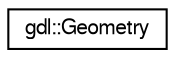 digraph "Graphical Class Hierarchy"
{
  edge [fontname="FreeSans",fontsize="10",labelfontname="FreeSans",labelfontsize="10"];
  node [fontname="FreeSans",fontsize="10",shape=record];
  rankdir="LR";
  Node1 [label="gdl::Geometry",height=0.2,width=0.4,color="black", fillcolor="white", style="filled",URL="$dc/d47/classgdl_1_1_geometry.html"];
}
